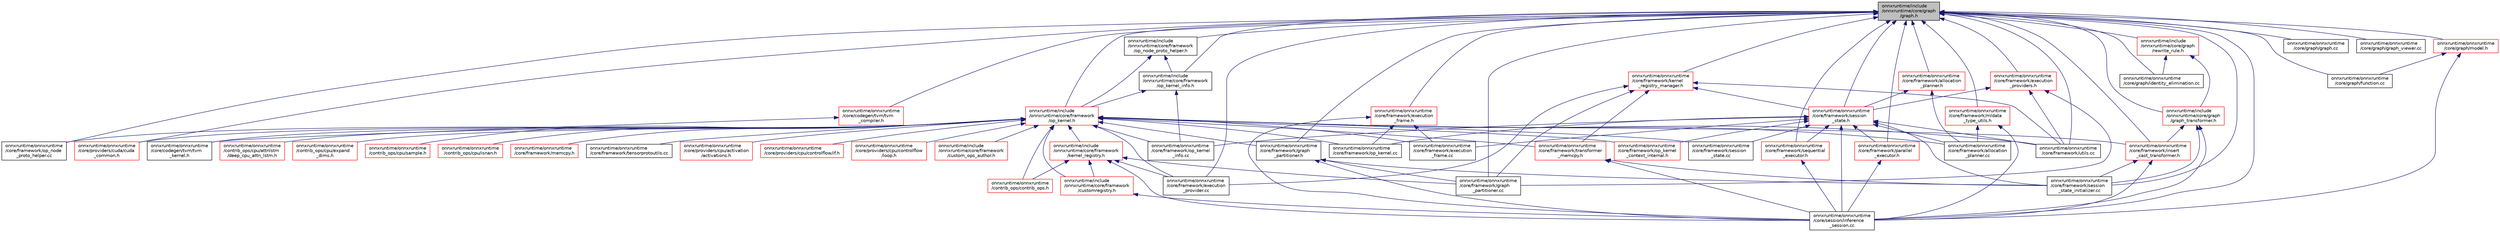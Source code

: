 digraph "onnxruntime/include/onnxruntime/core/graph/graph.h"
{
  edge [fontname="Helvetica",fontsize="10",labelfontname="Helvetica",labelfontsize="10"];
  node [fontname="Helvetica",fontsize="10",shape=record];
  Node35 [label="onnxruntime/include\l/onnxruntime/core/graph\l/graph.h",height=0.2,width=0.4,color="black", fillcolor="grey75", style="filled", fontcolor="black"];
  Node35 -> Node36 [dir="back",color="midnightblue",fontsize="10",style="solid"];
  Node36 [label="onnxruntime/include\l/onnxruntime/core/framework\l/op_kernel.h",height=0.2,width=0.4,color="red", fillcolor="white", style="filled",URL="$op__kernel_8h.html"];
  Node36 -> Node37 [dir="back",color="midnightblue",fontsize="10",style="solid"];
  Node37 [label="onnxruntime/include\l/onnxruntime/core/framework\l/custom_ops_author.h",height=0.2,width=0.4,color="red", fillcolor="white", style="filled",URL="$custom__ops__author_8h.html"];
  Node36 -> Node41 [dir="back",color="midnightblue",fontsize="10",style="solid"];
  Node41 [label="onnxruntime/include\l/onnxruntime/core/framework\l/customregistry.h",height=0.2,width=0.4,color="red", fillcolor="white", style="filled",URL="$customregistry_8h.html"];
  Node41 -> Node40 [dir="back",color="midnightblue",fontsize="10",style="solid"];
  Node40 [label="onnxruntime/onnxruntime\l/core/session/inference\l_session.cc",height=0.2,width=0.4,color="black", fillcolor="white", style="filled",URL="$inference__session_8cc.html"];
  Node36 -> Node44 [dir="back",color="midnightblue",fontsize="10",style="solid"];
  Node44 [label="onnxruntime/include\l/onnxruntime/core/framework\l/kernel_registry.h",height=0.2,width=0.4,color="red", fillcolor="white", style="filled",URL="$kernel__registry_8h.html"];
  Node44 -> Node41 [dir="back",color="midnightblue",fontsize="10",style="solid"];
  Node44 -> Node45 [dir="back",color="midnightblue",fontsize="10",style="solid"];
  Node45 [label="onnxruntime/onnxruntime\l/contrib_ops/contrib_ops.h",height=0.2,width=0.4,color="red", fillcolor="white", style="filled",URL="$contrib__ops_8h.html"];
  Node44 -> Node49 [dir="back",color="midnightblue",fontsize="10",style="solid"];
  Node49 [label="onnxruntime/onnxruntime\l/core/framework/execution\l_provider.cc",height=0.2,width=0.4,color="black", fillcolor="white", style="filled",URL="$execution__provider_8cc.html"];
  Node44 -> Node50 [dir="back",color="midnightblue",fontsize="10",style="solid"];
  Node50 [label="onnxruntime/onnxruntime\l/core/framework/graph\l_partitioner.cc",height=0.2,width=0.4,color="black", fillcolor="white", style="filled",URL="$graph__partitioner_8cc.html"];
  Node44 -> Node40 [dir="back",color="midnightblue",fontsize="10",style="solid"];
  Node36 -> Node45 [dir="back",color="midnightblue",fontsize="10",style="solid"];
  Node36 -> Node54 [dir="back",color="midnightblue",fontsize="10",style="solid"];
  Node54 [label="onnxruntime/onnxruntime\l/contrib_ops/cpu/attnlstm\l/deep_cpu_attn_lstm.h",height=0.2,width=0.4,color="red", fillcolor="white", style="filled",URL="$deep__cpu__attn__lstm_8h.html"];
  Node36 -> Node56 [dir="back",color="midnightblue",fontsize="10",style="solid"];
  Node56 [label="onnxruntime/onnxruntime\l/contrib_ops/cpu/expand\l_dims.h",height=0.2,width=0.4,color="red", fillcolor="white", style="filled",URL="$expand__dims_8h.html"];
  Node36 -> Node58 [dir="back",color="midnightblue",fontsize="10",style="solid"];
  Node58 [label="onnxruntime/onnxruntime\l/contrib_ops/cpu/sample.h",height=0.2,width=0.4,color="red", fillcolor="white", style="filled",URL="$sample_8h.html"];
  Node36 -> Node60 [dir="back",color="midnightblue",fontsize="10",style="solid"];
  Node60 [label="onnxruntime/onnxruntime\l/contrib_ops/cpu/isnan.h",height=0.2,width=0.4,color="red", fillcolor="white", style="filled",URL="$isnan_8h.html"];
  Node36 -> Node62 [dir="back",color="midnightblue",fontsize="10",style="solid"];
  Node62 [label="onnxruntime/onnxruntime\l/core/codegen/tvm/tvm\l_kernel.h",height=0.2,width=0.4,color="black", fillcolor="white", style="filled",URL="$tvm__kernel_8h.html"];
  Node36 -> Node63 [dir="back",color="midnightblue",fontsize="10",style="solid"];
  Node63 [label="onnxruntime/onnxruntime\l/core/framework/allocation\l_planner.cc",height=0.2,width=0.4,color="black", fillcolor="white", style="filled",URL="$allocation__planner_8cc.html"];
  Node36 -> Node64 [dir="back",color="midnightblue",fontsize="10",style="solid"];
  Node64 [label="onnxruntime/onnxruntime\l/core/framework/execution\l_frame.cc",height=0.2,width=0.4,color="black", fillcolor="white", style="filled",URL="$execution__frame_8cc.html"];
  Node36 -> Node49 [dir="back",color="midnightblue",fontsize="10",style="solid"];
  Node36 -> Node65 [dir="back",color="midnightblue",fontsize="10",style="solid"];
  Node65 [label="onnxruntime/onnxruntime\l/core/framework/graph\l_partitioner.h",height=0.2,width=0.4,color="black", fillcolor="white", style="filled",URL="$graph__partitioner_8h.html"];
  Node65 -> Node50 [dir="back",color="midnightblue",fontsize="10",style="solid"];
  Node65 -> Node66 [dir="back",color="midnightblue",fontsize="10",style="solid"];
  Node66 [label="onnxruntime/onnxruntime\l/core/framework/session\l_state_initializer.cc",height=0.2,width=0.4,color="black", fillcolor="white", style="filled",URL="$session__state__initializer_8cc.html"];
  Node65 -> Node40 [dir="back",color="midnightblue",fontsize="10",style="solid"];
  Node36 -> Node67 [dir="back",color="midnightblue",fontsize="10",style="solid"];
  Node67 [label="onnxruntime/onnxruntime\l/core/framework/insert\l_cast_transformer.h",height=0.2,width=0.4,color="red", fillcolor="white", style="filled",URL="$insert__cast__transformer_8h.html"];
  Node67 -> Node66 [dir="back",color="midnightblue",fontsize="10",style="solid"];
  Node67 -> Node40 [dir="back",color="midnightblue",fontsize="10",style="solid"];
  Node36 -> Node69 [dir="back",color="midnightblue",fontsize="10",style="solid"];
  Node69 [label="onnxruntime/onnxruntime\l/core/framework/memcpy.h",height=0.2,width=0.4,color="red", fillcolor="white", style="filled",URL="$memcpy_8h.html"];
  Node36 -> Node71 [dir="back",color="midnightblue",fontsize="10",style="solid"];
  Node71 [label="onnxruntime/onnxruntime\l/core/framework/op_kernel.cc",height=0.2,width=0.4,color="black", fillcolor="white", style="filled",URL="$op__kernel_8cc.html"];
  Node36 -> Node72 [dir="back",color="midnightblue",fontsize="10",style="solid"];
  Node72 [label="onnxruntime/onnxruntime\l/core/framework/op_kernel\l_context_internal.h",height=0.2,width=0.4,color="red", fillcolor="white", style="filled",URL="$op__kernel__context__internal_8h.html"];
  Node36 -> Node78 [dir="back",color="midnightblue",fontsize="10",style="solid"];
  Node78 [label="onnxruntime/onnxruntime\l/core/framework/op_kernel\l_info.cc",height=0.2,width=0.4,color="black", fillcolor="white", style="filled",URL="$op__kernel__info_8cc.html"];
  Node36 -> Node79 [dir="back",color="midnightblue",fontsize="10",style="solid"];
  Node79 [label="onnxruntime/onnxruntime\l/core/framework/op_node\l_proto_helper.cc",height=0.2,width=0.4,color="black", fillcolor="white", style="filled",URL="$op__node__proto__helper_8cc.html"];
  Node36 -> Node80 [dir="back",color="midnightblue",fontsize="10",style="solid"];
  Node80 [label="onnxruntime/onnxruntime\l/core/framework/session\l_state.cc",height=0.2,width=0.4,color="black", fillcolor="white", style="filled",URL="$session__state_8cc.html"];
  Node36 -> Node81 [dir="back",color="midnightblue",fontsize="10",style="solid"];
  Node81 [label="onnxruntime/onnxruntime\l/core/framework/tensorprotoutils.cc",height=0.2,width=0.4,color="black", fillcolor="white", style="filled",URL="$tensorprotoutils_8cc.html"];
  Node36 -> Node82 [dir="back",color="midnightblue",fontsize="10",style="solid"];
  Node82 [label="onnxruntime/onnxruntime\l/core/framework/transformer\l_memcpy.h",height=0.2,width=0.4,color="red", fillcolor="white", style="filled",URL="$transformer__memcpy_8h.html"];
  Node82 -> Node66 [dir="back",color="midnightblue",fontsize="10",style="solid"];
  Node82 -> Node40 [dir="back",color="midnightblue",fontsize="10",style="solid"];
  Node36 -> Node84 [dir="back",color="midnightblue",fontsize="10",style="solid"];
  Node84 [label="onnxruntime/onnxruntime\l/core/framework/utils.cc",height=0.2,width=0.4,color="black", fillcolor="white", style="filled",URL="$utils_8cc.html"];
  Node36 -> Node85 [dir="back",color="midnightblue",fontsize="10",style="solid"];
  Node85 [label="onnxruntime/onnxruntime\l/core/providers/cpu/activation\l/activations.h",height=0.2,width=0.4,color="red", fillcolor="white", style="filled",URL="$cpu_2activation_2activations_8h.html"];
  Node36 -> Node87 [dir="back",color="midnightblue",fontsize="10",style="solid"];
  Node87 [label="onnxruntime/onnxruntime\l/core/providers/cpu/controlflow/if.h",height=0.2,width=0.4,color="red", fillcolor="white", style="filled",URL="$if_8h.html"];
  Node36 -> Node88 [dir="back",color="midnightblue",fontsize="10",style="solid"];
  Node88 [label="onnxruntime/onnxruntime\l/core/providers/cpu/controlflow\l/loop.h",height=0.2,width=0.4,color="red", fillcolor="white", style="filled",URL="$loop_8h.html"];
  Node36 -> Node251 [dir="back",color="midnightblue",fontsize="10",style="solid"];
  Node251 [label="onnxruntime/onnxruntime\l/core/providers/cuda/cuda\l_common.h",height=0.2,width=0.4,color="red", fillcolor="white", style="filled",URL="$cuda__common_8h.html"];
  Node35 -> Node300 [dir="back",color="midnightblue",fontsize="10",style="solid"];
  Node300 [label="onnxruntime/include\l/onnxruntime/core/framework\l/op_kernel_info.h",height=0.2,width=0.4,color="black", fillcolor="white", style="filled",URL="$op__kernel__info_8h.html"];
  Node300 -> Node36 [dir="back",color="midnightblue",fontsize="10",style="solid"];
  Node300 -> Node78 [dir="back",color="midnightblue",fontsize="10",style="solid"];
  Node35 -> Node301 [dir="back",color="midnightblue",fontsize="10",style="solid"];
  Node301 [label="onnxruntime/include\l/onnxruntime/core/framework\l/op_node_proto_helper.h",height=0.2,width=0.4,color="black", fillcolor="white", style="filled",URL="$op__node__proto__helper_8h.html"];
  Node301 -> Node36 [dir="back",color="midnightblue",fontsize="10",style="solid"];
  Node301 -> Node300 [dir="back",color="midnightblue",fontsize="10",style="solid"];
  Node35 -> Node302 [dir="back",color="midnightblue",fontsize="10",style="solid"];
  Node302 [label="onnxruntime/include\l/onnxruntime/core/graph\l/graph_transformer.h",height=0.2,width=0.4,color="red", fillcolor="white", style="filled",URL="$graph__transformer_8h.html"];
  Node302 -> Node67 [dir="back",color="midnightblue",fontsize="10",style="solid"];
  Node302 -> Node66 [dir="back",color="midnightblue",fontsize="10",style="solid"];
  Node302 -> Node40 [dir="back",color="midnightblue",fontsize="10",style="solid"];
  Node35 -> Node322 [dir="back",color="midnightblue",fontsize="10",style="solid"];
  Node322 [label="onnxruntime/include\l/onnxruntime/core/graph\l/rewrite_rule.h",height=0.2,width=0.4,color="red", fillcolor="white", style="filled",URL="$rewrite__rule_8h.html"];
  Node322 -> Node302 [dir="back",color="midnightblue",fontsize="10",style="solid"];
  Node322 -> Node324 [dir="back",color="midnightblue",fontsize="10",style="solid"];
  Node324 [label="onnxruntime/onnxruntime\l/core/graph/identity_elimination.cc",height=0.2,width=0.4,color="black", fillcolor="white", style="filled",URL="$identity__elimination_8cc.html"];
  Node35 -> Node326 [dir="back",color="midnightblue",fontsize="10",style="solid"];
  Node326 [label="onnxruntime/onnxruntime\l/core/codegen/tvm/tvm\l_compiler.h",height=0.2,width=0.4,color="red", fillcolor="white", style="filled",URL="$tvm__compiler_8h.html"];
  Node326 -> Node62 [dir="back",color="midnightblue",fontsize="10",style="solid"];
  Node35 -> Node328 [dir="back",color="midnightblue",fontsize="10",style="solid"];
  Node328 [label="onnxruntime/onnxruntime\l/core/framework/allocation\l_planner.h",height=0.2,width=0.4,color="red", fillcolor="white", style="filled",URL="$allocation__planner_8h.html"];
  Node328 -> Node63 [dir="back",color="midnightblue",fontsize="10",style="solid"];
  Node328 -> Node333 [dir="back",color="midnightblue",fontsize="10",style="solid"];
  Node333 [label="onnxruntime/onnxruntime\l/core/framework/session\l_state.h",height=0.2,width=0.4,color="red", fillcolor="white", style="filled",URL="$session__state_8h.html"];
  Node333 -> Node63 [dir="back",color="midnightblue",fontsize="10",style="solid"];
  Node333 -> Node64 [dir="back",color="midnightblue",fontsize="10",style="solid"];
  Node333 -> Node71 [dir="back",color="midnightblue",fontsize="10",style="solid"];
  Node333 -> Node72 [dir="back",color="midnightblue",fontsize="10",style="solid"];
  Node333 -> Node78 [dir="back",color="midnightblue",fontsize="10",style="solid"];
  Node333 -> Node334 [dir="back",color="midnightblue",fontsize="10",style="solid"];
  Node334 [label="onnxruntime/onnxruntime\l/core/framework/parallel\l_executor.h",height=0.2,width=0.4,color="red", fillcolor="white", style="filled",URL="$parallel__executor_8h.html"];
  Node334 -> Node40 [dir="back",color="midnightblue",fontsize="10",style="solid"];
  Node333 -> Node335 [dir="back",color="midnightblue",fontsize="10",style="solid"];
  Node335 [label="onnxruntime/onnxruntime\l/core/framework/sequential\l_executor.h",height=0.2,width=0.4,color="red", fillcolor="white", style="filled",URL="$sequential__executor_8h.html"];
  Node335 -> Node40 [dir="back",color="midnightblue",fontsize="10",style="solid"];
  Node333 -> Node80 [dir="back",color="midnightblue",fontsize="10",style="solid"];
  Node333 -> Node66 [dir="back",color="midnightblue",fontsize="10",style="solid"];
  Node333 -> Node84 [dir="back",color="midnightblue",fontsize="10",style="solid"];
  Node333 -> Node40 [dir="back",color="midnightblue",fontsize="10",style="solid"];
  Node35 -> Node336 [dir="back",color="midnightblue",fontsize="10",style="solid"];
  Node336 [label="onnxruntime/onnxruntime\l/core/framework/execution\l_frame.h",height=0.2,width=0.4,color="red", fillcolor="white", style="filled",URL="$execution__frame_8h.html"];
  Node336 -> Node64 [dir="back",color="midnightblue",fontsize="10",style="solid"];
  Node336 -> Node71 [dir="back",color="midnightblue",fontsize="10",style="solid"];
  Node336 -> Node40 [dir="back",color="midnightblue",fontsize="10",style="solid"];
  Node35 -> Node49 [dir="back",color="midnightblue",fontsize="10",style="solid"];
  Node35 -> Node337 [dir="back",color="midnightblue",fontsize="10",style="solid"];
  Node337 [label="onnxruntime/onnxruntime\l/core/framework/execution\l_providers.h",height=0.2,width=0.4,color="red", fillcolor="white", style="filled",URL="$execution__providers_8h.html"];
  Node337 -> Node50 [dir="back",color="midnightblue",fontsize="10",style="solid"];
  Node337 -> Node333 [dir="back",color="midnightblue",fontsize="10",style="solid"];
  Node337 -> Node84 [dir="back",color="midnightblue",fontsize="10",style="solid"];
  Node35 -> Node50 [dir="back",color="midnightblue",fontsize="10",style="solid"];
  Node35 -> Node65 [dir="back",color="midnightblue",fontsize="10",style="solid"];
  Node35 -> Node67 [dir="back",color="midnightblue",fontsize="10",style="solid"];
  Node35 -> Node338 [dir="back",color="midnightblue",fontsize="10",style="solid"];
  Node338 [label="onnxruntime/onnxruntime\l/core/framework/kernel\l_registry_manager.h",height=0.2,width=0.4,color="red", fillcolor="white", style="filled",URL="$kernel__registry__manager_8h.html"];
  Node338 -> Node49 [dir="back",color="midnightblue",fontsize="10",style="solid"];
  Node338 -> Node50 [dir="back",color="midnightblue",fontsize="10",style="solid"];
  Node338 -> Node333 [dir="back",color="midnightblue",fontsize="10",style="solid"];
  Node338 -> Node82 [dir="back",color="midnightblue",fontsize="10",style="solid"];
  Node338 -> Node84 [dir="back",color="midnightblue",fontsize="10",style="solid"];
  Node35 -> Node339 [dir="back",color="midnightblue",fontsize="10",style="solid"];
  Node339 [label="onnxruntime/onnxruntime\l/core/framework/mldata\l_type_utils.h",height=0.2,width=0.4,color="red", fillcolor="white", style="filled",URL="$mldata__type__utils_8h.html"];
  Node339 -> Node63 [dir="back",color="midnightblue",fontsize="10",style="solid"];
  Node339 -> Node40 [dir="back",color="midnightblue",fontsize="10",style="solid"];
  Node35 -> Node79 [dir="back",color="midnightblue",fontsize="10",style="solid"];
  Node35 -> Node334 [dir="back",color="midnightblue",fontsize="10",style="solid"];
  Node35 -> Node335 [dir="back",color="midnightblue",fontsize="10",style="solid"];
  Node35 -> Node333 [dir="back",color="midnightblue",fontsize="10",style="solid"];
  Node35 -> Node66 [dir="back",color="midnightblue",fontsize="10",style="solid"];
  Node35 -> Node84 [dir="back",color="midnightblue",fontsize="10",style="solid"];
  Node35 -> Node341 [dir="back",color="midnightblue",fontsize="10",style="solid"];
  Node341 [label="onnxruntime/onnxruntime\l/core/graph/function.cc",height=0.2,width=0.4,color="black", fillcolor="white", style="filled",URL="$function_8cc.html"];
  Node35 -> Node342 [dir="back",color="midnightblue",fontsize="10",style="solid"];
  Node342 [label="onnxruntime/onnxruntime\l/core/graph/graph.cc",height=0.2,width=0.4,color="black", fillcolor="white", style="filled",URL="$graph_8cc.html"];
  Node35 -> Node343 [dir="back",color="midnightblue",fontsize="10",style="solid"];
  Node343 [label="onnxruntime/onnxruntime\l/core/graph/graph_viewer.cc",height=0.2,width=0.4,color="black", fillcolor="white", style="filled",URL="$graph__viewer_8cc.html"];
  Node35 -> Node324 [dir="back",color="midnightblue",fontsize="10",style="solid"];
  Node35 -> Node344 [dir="back",color="midnightblue",fontsize="10",style="solid"];
  Node344 [label="onnxruntime/onnxruntime\l/core/graph/model.h",height=0.2,width=0.4,color="red", fillcolor="white", style="filled",URL="$model_8h.html"];
  Node344 -> Node341 [dir="back",color="midnightblue",fontsize="10",style="solid"];
  Node344 -> Node40 [dir="back",color="midnightblue",fontsize="10",style="solid"];
  Node35 -> Node251 [dir="back",color="midnightblue",fontsize="10",style="solid"];
  Node35 -> Node40 [dir="back",color="midnightblue",fontsize="10",style="solid"];
}
